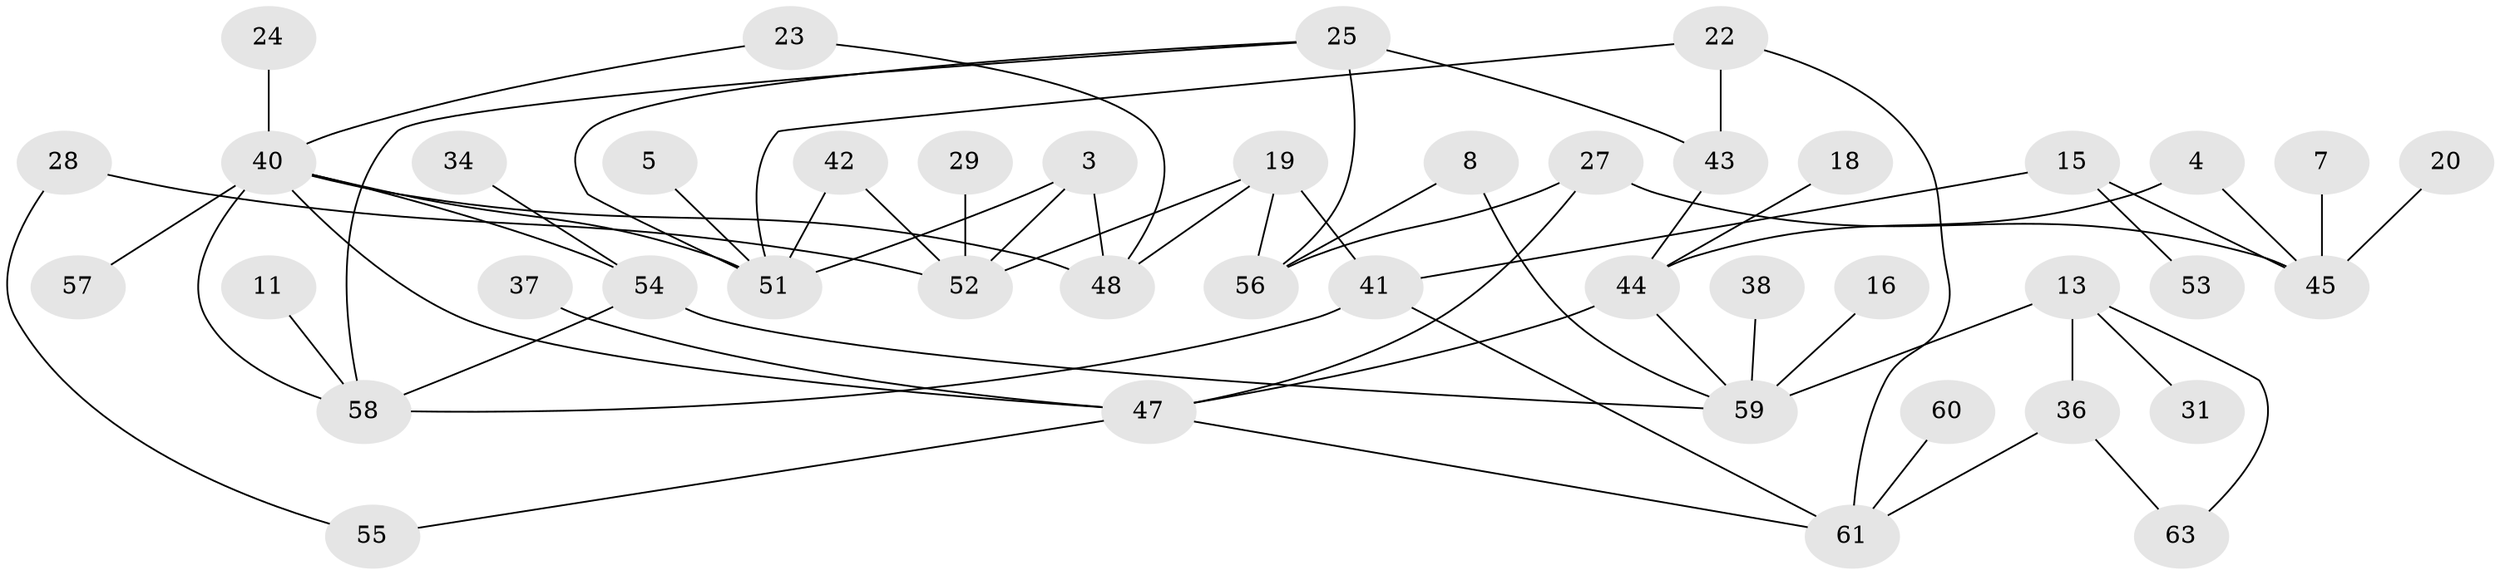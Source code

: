 // original degree distribution, {0: 0.136, 3: 0.192, 4: 0.112, 2: 0.256, 1: 0.256, 6: 0.016, 5: 0.032}
// Generated by graph-tools (version 1.1) at 2025/49/03/09/25 03:49:09]
// undirected, 44 vertices, 63 edges
graph export_dot {
graph [start="1"]
  node [color=gray90,style=filled];
  3;
  4;
  5;
  7;
  8;
  11;
  13;
  15;
  16;
  18;
  19;
  20;
  22;
  23;
  24;
  25;
  27;
  28;
  29;
  31;
  34;
  36;
  37;
  38;
  40;
  41;
  42;
  43;
  44;
  45;
  47;
  48;
  51;
  52;
  53;
  54;
  55;
  56;
  57;
  58;
  59;
  60;
  61;
  63;
  3 -- 48 [weight=1.0];
  3 -- 51 [weight=1.0];
  3 -- 52 [weight=1.0];
  4 -- 44 [weight=1.0];
  4 -- 45 [weight=1.0];
  5 -- 51 [weight=1.0];
  7 -- 45 [weight=1.0];
  8 -- 56 [weight=1.0];
  8 -- 59 [weight=1.0];
  11 -- 58 [weight=1.0];
  13 -- 31 [weight=1.0];
  13 -- 36 [weight=1.0];
  13 -- 59 [weight=1.0];
  13 -- 63 [weight=1.0];
  15 -- 41 [weight=1.0];
  15 -- 45 [weight=1.0];
  15 -- 53 [weight=1.0];
  16 -- 59 [weight=1.0];
  18 -- 44 [weight=1.0];
  19 -- 41 [weight=1.0];
  19 -- 48 [weight=1.0];
  19 -- 52 [weight=1.0];
  19 -- 56 [weight=1.0];
  20 -- 45 [weight=1.0];
  22 -- 43 [weight=1.0];
  22 -- 51 [weight=1.0];
  22 -- 61 [weight=1.0];
  23 -- 40 [weight=1.0];
  23 -- 48 [weight=1.0];
  24 -- 40 [weight=1.0];
  25 -- 43 [weight=1.0];
  25 -- 51 [weight=2.0];
  25 -- 56 [weight=2.0];
  25 -- 58 [weight=1.0];
  27 -- 45 [weight=1.0];
  27 -- 47 [weight=1.0];
  27 -- 56 [weight=1.0];
  28 -- 52 [weight=1.0];
  28 -- 55 [weight=1.0];
  29 -- 52 [weight=1.0];
  34 -- 54 [weight=1.0];
  36 -- 61 [weight=1.0];
  36 -- 63 [weight=1.0];
  37 -- 47 [weight=1.0];
  38 -- 59 [weight=1.0];
  40 -- 47 [weight=1.0];
  40 -- 48 [weight=1.0];
  40 -- 51 [weight=1.0];
  40 -- 54 [weight=1.0];
  40 -- 57 [weight=1.0];
  40 -- 58 [weight=1.0];
  41 -- 58 [weight=1.0];
  41 -- 61 [weight=1.0];
  42 -- 51 [weight=1.0];
  42 -- 52 [weight=1.0];
  43 -- 44 [weight=1.0];
  44 -- 47 [weight=1.0];
  44 -- 59 [weight=1.0];
  47 -- 55 [weight=1.0];
  47 -- 61 [weight=1.0];
  54 -- 58 [weight=1.0];
  54 -- 59 [weight=1.0];
  60 -- 61 [weight=1.0];
}
